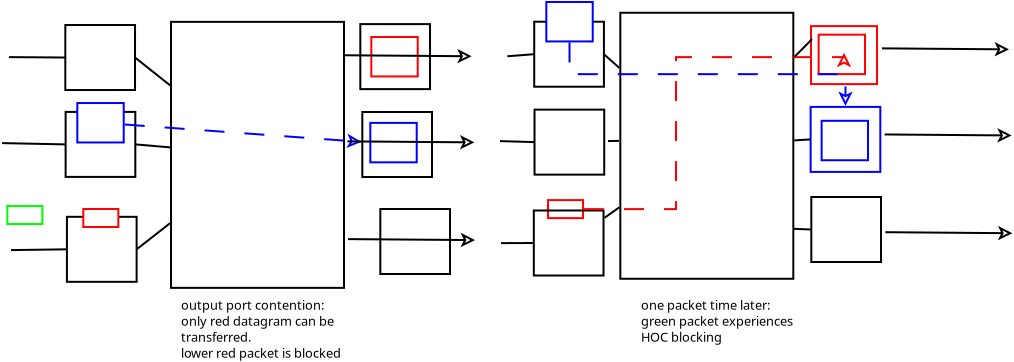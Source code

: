 <?xml version="1.0" encoding="UTF-8"?>
<dia:diagram xmlns:dia="http://www.lysator.liu.se/~alla/dia/">
  <dia:layer name="Background" visible="true" connectable="true" active="true">
    <dia:object type="Standard - Box" version="0" id="O0">
      <dia:attribute name="obj_pos">
        <dia:point val="21.6,7.1"/>
      </dia:attribute>
      <dia:attribute name="obj_bb">
        <dia:rectangle val="21.55,7.05;30.3,20.45"/>
      </dia:attribute>
      <dia:attribute name="elem_corner">
        <dia:point val="21.6,7.1"/>
      </dia:attribute>
      <dia:attribute name="elem_width">
        <dia:real val="8.65"/>
      </dia:attribute>
      <dia:attribute name="elem_height">
        <dia:real val="13.3"/>
      </dia:attribute>
      <dia:attribute name="show_background">
        <dia:boolean val="true"/>
      </dia:attribute>
    </dia:object>
    <dia:object type="Standard - Box" version="0" id="O1">
      <dia:attribute name="obj_pos">
        <dia:point val="44.065,6.645"/>
      </dia:attribute>
      <dia:attribute name="obj_bb">
        <dia:rectangle val="44.015,6.595;52.765,19.995"/>
      </dia:attribute>
      <dia:attribute name="elem_corner">
        <dia:point val="44.065,6.645"/>
      </dia:attribute>
      <dia:attribute name="elem_width">
        <dia:real val="8.65"/>
      </dia:attribute>
      <dia:attribute name="elem_height">
        <dia:real val="13.3"/>
      </dia:attribute>
      <dia:attribute name="show_background">
        <dia:boolean val="true"/>
      </dia:attribute>
    </dia:object>
    <dia:object type="Standard - Box" version="0" id="O2">
      <dia:attribute name="obj_pos">
        <dia:point val="53.98,7.74"/>
      </dia:attribute>
      <dia:attribute name="obj_bb">
        <dia:rectangle val="53.93,7.69;56.35,9.762"/>
      </dia:attribute>
      <dia:attribute name="elem_corner">
        <dia:point val="53.98,7.74"/>
      </dia:attribute>
      <dia:attribute name="elem_width">
        <dia:real val="2.32"/>
      </dia:attribute>
      <dia:attribute name="elem_height">
        <dia:real val="1.972"/>
      </dia:attribute>
      <dia:attribute name="border_color">
        <dia:color val="#ff0000ff"/>
      </dia:attribute>
      <dia:attribute name="show_background">
        <dia:boolean val="true"/>
      </dia:attribute>
    </dia:object>
    <dia:object type="Standard - Box" version="0" id="O3">
      <dia:attribute name="obj_pos">
        <dia:point val="40.45,16.012"/>
      </dia:attribute>
      <dia:attribute name="obj_bb">
        <dia:rectangle val="40.4,15.963;42.25,16.962"/>
      </dia:attribute>
      <dia:attribute name="elem_corner">
        <dia:point val="40.45,16.012"/>
      </dia:attribute>
      <dia:attribute name="elem_width">
        <dia:real val="1.75"/>
      </dia:attribute>
      <dia:attribute name="elem_height">
        <dia:real val="0.9"/>
      </dia:attribute>
      <dia:attribute name="border_color">
        <dia:color val="#ff0000ff"/>
      </dia:attribute>
      <dia:attribute name="show_background">
        <dia:boolean val="true"/>
      </dia:attribute>
    </dia:object>
    <dia:object type="Standard - Box" version="0" id="O4">
      <dia:attribute name="obj_pos">
        <dia:point val="31.615,7.857"/>
      </dia:attribute>
      <dia:attribute name="obj_bb">
        <dia:rectangle val="31.565,7.808;33.985,9.88"/>
      </dia:attribute>
      <dia:attribute name="elem_corner">
        <dia:point val="31.615,7.857"/>
      </dia:attribute>
      <dia:attribute name="elem_width">
        <dia:real val="2.32"/>
      </dia:attribute>
      <dia:attribute name="elem_height">
        <dia:real val="1.972"/>
      </dia:attribute>
      <dia:attribute name="border_color">
        <dia:color val="#ff0000ff"/>
      </dia:attribute>
      <dia:attribute name="show_background">
        <dia:boolean val="true"/>
      </dia:attribute>
    </dia:object>
    <dia:object type="Standard - Box" version="0" id="O5">
      <dia:attribute name="obj_pos">
        <dia:point val="53.6,7.312"/>
      </dia:attribute>
      <dia:attribute name="obj_bb">
        <dia:rectangle val="53.55,7.263;56.95,10.262"/>
      </dia:attribute>
      <dia:attribute name="elem_corner">
        <dia:point val="53.6,7.312"/>
      </dia:attribute>
      <dia:attribute name="elem_width">
        <dia:real val="3.3"/>
      </dia:attribute>
      <dia:attribute name="elem_height">
        <dia:real val="2.9"/>
      </dia:attribute>
      <dia:attribute name="border_color">
        <dia:color val="#ff0000ff"/>
      </dia:attribute>
      <dia:attribute name="show_background">
        <dia:boolean val="false"/>
      </dia:attribute>
    </dia:object>
    <dia:object type="Standard - Box" version="0" id="O6">
      <dia:attribute name="obj_pos">
        <dia:point val="31.065,7.213"/>
      </dia:attribute>
      <dia:attribute name="obj_bb">
        <dia:rectangle val="31.015,7.162;34.6,10.512"/>
      </dia:attribute>
      <dia:attribute name="elem_corner">
        <dia:point val="31.065,7.213"/>
      </dia:attribute>
      <dia:attribute name="elem_width">
        <dia:real val="3.485"/>
      </dia:attribute>
      <dia:attribute name="elem_height">
        <dia:real val="3.25"/>
      </dia:attribute>
      <dia:attribute name="show_background">
        <dia:boolean val="false"/>
      </dia:attribute>
    </dia:object>
    <dia:object type="Standard - Box" version="0" id="O7">
      <dia:attribute name="obj_pos">
        <dia:point val="31.565,12.152"/>
      </dia:attribute>
      <dia:attribute name="obj_bb">
        <dia:rectangle val="31.515,12.102;33.935,14.175"/>
      </dia:attribute>
      <dia:attribute name="elem_corner">
        <dia:point val="31.565,12.152"/>
      </dia:attribute>
      <dia:attribute name="elem_width">
        <dia:real val="2.32"/>
      </dia:attribute>
      <dia:attribute name="elem_height">
        <dia:real val="1.972"/>
      </dia:attribute>
      <dia:attribute name="border_color">
        <dia:color val="#0000ffff"/>
      </dia:attribute>
      <dia:attribute name="show_background">
        <dia:boolean val="true"/>
      </dia:attribute>
    </dia:object>
    <dia:object type="Standard - Box" version="0" id="O8">
      <dia:attribute name="obj_pos">
        <dia:point val="31.165,11.607"/>
      </dia:attribute>
      <dia:attribute name="obj_bb">
        <dia:rectangle val="31.115,11.557;34.7,14.908"/>
      </dia:attribute>
      <dia:attribute name="elem_corner">
        <dia:point val="31.165,11.607"/>
      </dia:attribute>
      <dia:attribute name="elem_width">
        <dia:real val="3.485"/>
      </dia:attribute>
      <dia:attribute name="elem_height">
        <dia:real val="3.25"/>
      </dia:attribute>
      <dia:attribute name="show_background">
        <dia:boolean val="false"/>
      </dia:attribute>
    </dia:object>
    <dia:object type="Standard - Box" version="0" id="O9">
      <dia:attribute name="obj_pos">
        <dia:point val="54.13,12.047"/>
      </dia:attribute>
      <dia:attribute name="obj_bb">
        <dia:rectangle val="54.08,11.998;56.5,14.07"/>
      </dia:attribute>
      <dia:attribute name="elem_corner">
        <dia:point val="54.13,12.047"/>
      </dia:attribute>
      <dia:attribute name="elem_width">
        <dia:real val="2.32"/>
      </dia:attribute>
      <dia:attribute name="elem_height">
        <dia:real val="1.972"/>
      </dia:attribute>
      <dia:attribute name="border_color">
        <dia:color val="#0000ffff"/>
      </dia:attribute>
      <dia:attribute name="show_background">
        <dia:boolean val="true"/>
      </dia:attribute>
    </dia:object>
    <dia:object type="Standard - Box" version="0" id="O10">
      <dia:attribute name="obj_pos">
        <dia:point val="53.58,11.352"/>
      </dia:attribute>
      <dia:attribute name="obj_bb">
        <dia:rectangle val="53.53,11.303;57.115,14.652"/>
      </dia:attribute>
      <dia:attribute name="elem_corner">
        <dia:point val="53.58,11.352"/>
      </dia:attribute>
      <dia:attribute name="elem_width">
        <dia:real val="3.485"/>
      </dia:attribute>
      <dia:attribute name="elem_height">
        <dia:real val="3.25"/>
      </dia:attribute>
      <dia:attribute name="border_color">
        <dia:color val="#0000ffff"/>
      </dia:attribute>
      <dia:attribute name="show_background">
        <dia:boolean val="false"/>
      </dia:attribute>
    </dia:object>
    <dia:object type="Standard - Box" version="0" id="O11">
      <dia:attribute name="obj_pos">
        <dia:point val="32.065,16.457"/>
      </dia:attribute>
      <dia:attribute name="obj_bb">
        <dia:rectangle val="32.015,16.407;35.6,19.758"/>
      </dia:attribute>
      <dia:attribute name="elem_corner">
        <dia:point val="32.065,16.457"/>
      </dia:attribute>
      <dia:attribute name="elem_width">
        <dia:real val="3.485"/>
      </dia:attribute>
      <dia:attribute name="elem_height">
        <dia:real val="3.25"/>
      </dia:attribute>
      <dia:attribute name="show_background">
        <dia:boolean val="false"/>
      </dia:attribute>
    </dia:object>
    <dia:object type="Standard - Box" version="0" id="O12">
      <dia:attribute name="obj_pos">
        <dia:point val="53.615,15.857"/>
      </dia:attribute>
      <dia:attribute name="obj_bb">
        <dia:rectangle val="53.565,15.807;57.15,19.157"/>
      </dia:attribute>
      <dia:attribute name="elem_corner">
        <dia:point val="53.615,15.857"/>
      </dia:attribute>
      <dia:attribute name="elem_width">
        <dia:real val="3.485"/>
      </dia:attribute>
      <dia:attribute name="elem_height">
        <dia:real val="3.25"/>
      </dia:attribute>
      <dia:attribute name="show_background">
        <dia:boolean val="false"/>
      </dia:attribute>
    </dia:object>
    <dia:object type="Standard - Box" version="0" id="O13">
      <dia:attribute name="obj_pos">
        <dia:point val="16.315,7.258"/>
      </dia:attribute>
      <dia:attribute name="obj_bb">
        <dia:rectangle val="16.265,7.207;19.85,10.557"/>
      </dia:attribute>
      <dia:attribute name="elem_corner">
        <dia:point val="16.315,7.258"/>
      </dia:attribute>
      <dia:attribute name="elem_width">
        <dia:real val="3.485"/>
      </dia:attribute>
      <dia:attribute name="elem_height">
        <dia:real val="3.25"/>
      </dia:attribute>
      <dia:attribute name="show_background">
        <dia:boolean val="false"/>
      </dia:attribute>
    </dia:object>
    <dia:object type="Standard - Box" version="0" id="O14">
      <dia:attribute name="obj_pos">
        <dia:point val="16.33,11.602"/>
      </dia:attribute>
      <dia:attribute name="obj_bb">
        <dia:rectangle val="16.28,11.553;19.865,14.902"/>
      </dia:attribute>
      <dia:attribute name="elem_corner">
        <dia:point val="16.33,11.602"/>
      </dia:attribute>
      <dia:attribute name="elem_width">
        <dia:real val="3.485"/>
      </dia:attribute>
      <dia:attribute name="elem_height">
        <dia:real val="3.25"/>
      </dia:attribute>
      <dia:attribute name="show_background">
        <dia:boolean val="false"/>
      </dia:attribute>
    </dia:object>
    <dia:object type="Standard - Box" version="0" id="O15">
      <dia:attribute name="obj_pos">
        <dia:point val="16.395,16.848"/>
      </dia:attribute>
      <dia:attribute name="obj_bb">
        <dia:rectangle val="16.345,16.797;19.93,20.148"/>
      </dia:attribute>
      <dia:attribute name="elem_corner">
        <dia:point val="16.395,16.848"/>
      </dia:attribute>
      <dia:attribute name="elem_width">
        <dia:real val="3.485"/>
      </dia:attribute>
      <dia:attribute name="elem_height">
        <dia:real val="3.25"/>
      </dia:attribute>
      <dia:attribute name="show_background">
        <dia:boolean val="false"/>
      </dia:attribute>
    </dia:object>
    <dia:object type="Standard - Box" version="0" id="O16">
      <dia:attribute name="obj_pos">
        <dia:point val="39.76,7.093"/>
      </dia:attribute>
      <dia:attribute name="obj_bb">
        <dia:rectangle val="39.71,7.043;43.295,10.393"/>
      </dia:attribute>
      <dia:attribute name="elem_corner">
        <dia:point val="39.76,7.093"/>
      </dia:attribute>
      <dia:attribute name="elem_width">
        <dia:real val="3.485"/>
      </dia:attribute>
      <dia:attribute name="elem_height">
        <dia:real val="3.25"/>
      </dia:attribute>
      <dia:attribute name="show_background">
        <dia:boolean val="false"/>
      </dia:attribute>
    </dia:object>
    <dia:object type="Standard - Box" version="0" id="O17">
      <dia:attribute name="obj_pos">
        <dia:point val="39.775,11.488"/>
      </dia:attribute>
      <dia:attribute name="obj_bb">
        <dia:rectangle val="39.725,11.438;43.31,14.787"/>
      </dia:attribute>
      <dia:attribute name="elem_corner">
        <dia:point val="39.775,11.488"/>
      </dia:attribute>
      <dia:attribute name="elem_width">
        <dia:real val="3.485"/>
      </dia:attribute>
      <dia:attribute name="elem_height">
        <dia:real val="3.25"/>
      </dia:attribute>
      <dia:attribute name="show_background">
        <dia:boolean val="false"/>
      </dia:attribute>
    </dia:object>
    <dia:object type="Standard - Box" version="0" id="O18">
      <dia:attribute name="obj_pos">
        <dia:point val="39.74,16.532"/>
      </dia:attribute>
      <dia:attribute name="obj_bb">
        <dia:rectangle val="39.69,16.483;43.275,19.832"/>
      </dia:attribute>
      <dia:attribute name="elem_corner">
        <dia:point val="39.74,16.532"/>
      </dia:attribute>
      <dia:attribute name="elem_width">
        <dia:real val="3.485"/>
      </dia:attribute>
      <dia:attribute name="elem_height">
        <dia:real val="3.25"/>
      </dia:attribute>
      <dia:attribute name="show_background">
        <dia:boolean val="false"/>
      </dia:attribute>
    </dia:object>
    <dia:object type="Standard - Line" version="0" id="O19">
      <dia:attribute name="obj_pos">
        <dia:point val="13.15,13.162"/>
      </dia:attribute>
      <dia:attribute name="obj_bb">
        <dia:rectangle val="13.099,13.111;16.381,13.278"/>
      </dia:attribute>
      <dia:attribute name="conn_endpoints">
        <dia:point val="13.15,13.162"/>
        <dia:point val="16.33,13.227"/>
      </dia:attribute>
      <dia:attribute name="numcp">
        <dia:int val="1"/>
      </dia:attribute>
      <dia:connections>
        <dia:connection handle="1" to="O14" connection="3"/>
      </dia:connections>
    </dia:object>
    <dia:object type="Standard - Line" version="0" id="O20">
      <dia:attribute name="obj_pos">
        <dia:point val="13.5,8.863"/>
      </dia:attribute>
      <dia:attribute name="obj_bb">
        <dia:rectangle val="13.45,8.812;16.365,8.933"/>
      </dia:attribute>
      <dia:attribute name="conn_endpoints">
        <dia:point val="13.5,8.863"/>
        <dia:point val="16.315,8.883"/>
      </dia:attribute>
      <dia:attribute name="numcp">
        <dia:int val="1"/>
      </dia:attribute>
      <dia:connections>
        <dia:connection handle="1" to="O13" connection="3"/>
      </dia:connections>
    </dia:object>
    <dia:object type="Standard - Line" version="0" id="O21">
      <dia:attribute name="obj_pos">
        <dia:point val="13.6,18.512"/>
      </dia:attribute>
      <dia:attribute name="obj_bb">
        <dia:rectangle val="13.549,18.422;16.446,18.563"/>
      </dia:attribute>
      <dia:attribute name="conn_endpoints">
        <dia:point val="13.6,18.512"/>
        <dia:point val="16.395,18.473"/>
      </dia:attribute>
      <dia:attribute name="numcp">
        <dia:int val="1"/>
      </dia:attribute>
      <dia:connections>
        <dia:connection handle="1" to="O15" connection="3"/>
      </dia:connections>
    </dia:object>
    <dia:object type="Standard - Line" version="0" id="O22">
      <dia:attribute name="obj_pos">
        <dia:point val="19.815,13.227"/>
      </dia:attribute>
      <dia:attribute name="obj_bb">
        <dia:rectangle val="19.761,13.173;21.605,13.43"/>
      </dia:attribute>
      <dia:attribute name="conn_endpoints">
        <dia:point val="19.815,13.227"/>
        <dia:point val="21.551,13.376"/>
      </dia:attribute>
      <dia:attribute name="numcp">
        <dia:int val="1"/>
      </dia:attribute>
      <dia:connections>
        <dia:connection handle="0" to="O14" connection="4"/>
        <dia:connection handle="1" to="O0" connection="8"/>
      </dia:connections>
    </dia:object>
    <dia:object type="Standard - Line" version="0" id="O23">
      <dia:attribute name="obj_pos">
        <dia:point val="19.8,8.883"/>
      </dia:attribute>
      <dia:attribute name="obj_bb">
        <dia:rectangle val="19.73,8.812;21.621,10.344"/>
      </dia:attribute>
      <dia:attribute name="conn_endpoints">
        <dia:point val="19.8,8.883"/>
        <dia:point val="21.551,10.274"/>
      </dia:attribute>
      <dia:attribute name="numcp">
        <dia:int val="1"/>
      </dia:attribute>
      <dia:connections>
        <dia:connection handle="0" to="O13" connection="4"/>
        <dia:connection handle="1" to="O0" connection="8"/>
      </dia:connections>
    </dia:object>
    <dia:object type="Standard - Line" version="0" id="O24">
      <dia:attribute name="obj_pos">
        <dia:point val="19.88,18.473"/>
      </dia:attribute>
      <dia:attribute name="obj_bb">
        <dia:rectangle val="19.81,17.098;21.62,18.543"/>
      </dia:attribute>
      <dia:attribute name="conn_endpoints">
        <dia:point val="19.88,18.473"/>
        <dia:point val="21.55,17.168"/>
      </dia:attribute>
      <dia:attribute name="numcp">
        <dia:int val="1"/>
      </dia:attribute>
      <dia:connections>
        <dia:connection handle="0" to="O15" connection="4"/>
        <dia:connection handle="1" to="O0" connection="8"/>
      </dia:connections>
    </dia:object>
    <dia:object type="Standard - Box" version="0" id="O25">
      <dia:attribute name="obj_pos">
        <dia:point val="16.915,11.158"/>
      </dia:attribute>
      <dia:attribute name="obj_bb">
        <dia:rectangle val="16.865,11.107;19.285,13.18"/>
      </dia:attribute>
      <dia:attribute name="elem_corner">
        <dia:point val="16.915,11.158"/>
      </dia:attribute>
      <dia:attribute name="elem_width">
        <dia:real val="2.32"/>
      </dia:attribute>
      <dia:attribute name="elem_height">
        <dia:real val="1.972"/>
      </dia:attribute>
      <dia:attribute name="border_color">
        <dia:color val="#0000ffff"/>
      </dia:attribute>
      <dia:attribute name="show_background">
        <dia:boolean val="true"/>
      </dia:attribute>
    </dia:object>
    <dia:object type="Standard - Line" version="0" id="O26">
      <dia:attribute name="obj_pos">
        <dia:point val="19.285,12.233"/>
      </dia:attribute>
      <dia:attribute name="obj_bb">
        <dia:rectangle val="19.231,12.179;31.17,13.409"/>
      </dia:attribute>
      <dia:attribute name="conn_endpoints">
        <dia:point val="19.285,12.233"/>
        <dia:point val="31.117,13.101"/>
      </dia:attribute>
      <dia:attribute name="numcp">
        <dia:int val="1"/>
      </dia:attribute>
      <dia:attribute name="line_color">
        <dia:color val="#0000ffff"/>
      </dia:attribute>
      <dia:attribute name="line_style">
        <dia:enum val="1"/>
      </dia:attribute>
      <dia:attribute name="end_arrow">
        <dia:enum val="23"/>
      </dia:attribute>
      <dia:attribute name="end_arrow_length">
        <dia:real val="0.5"/>
      </dia:attribute>
      <dia:attribute name="end_arrow_width">
        <dia:real val="0.5"/>
      </dia:attribute>
      <dia:connections>
        <dia:connection handle="0" to="O25" connection="8"/>
        <dia:connection handle="1" to="O8" connection="8"/>
      </dia:connections>
    </dia:object>
    <dia:object type="Standard - Box" version="0" id="O27">
      <dia:attribute name="obj_pos">
        <dia:point val="17.215,16.457"/>
      </dia:attribute>
      <dia:attribute name="obj_bb">
        <dia:rectangle val="17.165,16.407;19.015,17.407"/>
      </dia:attribute>
      <dia:attribute name="elem_corner">
        <dia:point val="17.215,16.457"/>
      </dia:attribute>
      <dia:attribute name="elem_width">
        <dia:real val="1.75"/>
      </dia:attribute>
      <dia:attribute name="elem_height">
        <dia:real val="0.9"/>
      </dia:attribute>
      <dia:attribute name="border_color">
        <dia:color val="#ff0000ff"/>
      </dia:attribute>
      <dia:attribute name="show_background">
        <dia:boolean val="true"/>
      </dia:attribute>
    </dia:object>
    <dia:object type="Standard - Box" version="0" id="O28">
      <dia:attribute name="obj_pos">
        <dia:point val="13.415,16.308"/>
      </dia:attribute>
      <dia:attribute name="obj_bb">
        <dia:rectangle val="13.365,16.258;15.215,17.258"/>
      </dia:attribute>
      <dia:attribute name="elem_corner">
        <dia:point val="13.415,16.308"/>
      </dia:attribute>
      <dia:attribute name="elem_width">
        <dia:real val="1.75"/>
      </dia:attribute>
      <dia:attribute name="elem_height">
        <dia:real val="0.9"/>
      </dia:attribute>
      <dia:attribute name="border_color">
        <dia:color val="#00ff00ff"/>
      </dia:attribute>
      <dia:attribute name="show_background">
        <dia:boolean val="true"/>
      </dia:attribute>
    </dia:object>
    <dia:object type="Standard - Line" version="0" id="O29">
      <dia:attribute name="obj_pos">
        <dia:point val="30.45,17.962"/>
      </dia:attribute>
      <dia:attribute name="obj_bb">
        <dia:rectangle val="30.4,17.645;36.85,18.369"/>
      </dia:attribute>
      <dia:attribute name="conn_endpoints">
        <dia:point val="30.45,17.962"/>
        <dia:point val="36.8,18.012"/>
      </dia:attribute>
      <dia:attribute name="numcp">
        <dia:int val="1"/>
      </dia:attribute>
      <dia:attribute name="end_arrow">
        <dia:enum val="23"/>
      </dia:attribute>
      <dia:attribute name="end_arrow_length">
        <dia:real val="0.5"/>
      </dia:attribute>
      <dia:attribute name="end_arrow_width">
        <dia:real val="0.5"/>
      </dia:attribute>
    </dia:object>
    <dia:object type="Standard - Line" version="0" id="O30">
      <dia:attribute name="obj_pos">
        <dia:point val="30.415,13.075"/>
      </dia:attribute>
      <dia:attribute name="obj_bb">
        <dia:rectangle val="30.365,12.758;36.816,13.481"/>
      </dia:attribute>
      <dia:attribute name="conn_endpoints">
        <dia:point val="30.415,13.075"/>
        <dia:point val="36.765,13.125"/>
      </dia:attribute>
      <dia:attribute name="numcp">
        <dia:int val="1"/>
      </dia:attribute>
      <dia:attribute name="end_arrow">
        <dia:enum val="23"/>
      </dia:attribute>
      <dia:attribute name="end_arrow_length">
        <dia:real val="0.5"/>
      </dia:attribute>
      <dia:attribute name="end_arrow_width">
        <dia:real val="0.5"/>
      </dia:attribute>
    </dia:object>
    <dia:object type="Standard - Line" version="0" id="O31">
      <dia:attribute name="obj_pos">
        <dia:point val="30.28,8.77"/>
      </dia:attribute>
      <dia:attribute name="obj_bb">
        <dia:rectangle val="30.23,8.453;36.681,9.176"/>
      </dia:attribute>
      <dia:attribute name="conn_endpoints">
        <dia:point val="30.28,8.77"/>
        <dia:point val="36.63,8.82"/>
      </dia:attribute>
      <dia:attribute name="numcp">
        <dia:int val="1"/>
      </dia:attribute>
      <dia:attribute name="end_arrow">
        <dia:enum val="23"/>
      </dia:attribute>
      <dia:attribute name="end_arrow_length">
        <dia:real val="0.5"/>
      </dia:attribute>
      <dia:attribute name="end_arrow_width">
        <dia:real val="0.5"/>
      </dia:attribute>
    </dia:object>
    <dia:object type="Standard - Line" version="0" id="O32">
      <dia:attribute name="obj_pos">
        <dia:point val="38.05,13.062"/>
      </dia:attribute>
      <dia:attribute name="obj_bb">
        <dia:rectangle val="37.999,13.011;39.826,13.164"/>
      </dia:attribute>
      <dia:attribute name="conn_endpoints">
        <dia:point val="38.05,13.062"/>
        <dia:point val="39.775,13.113"/>
      </dia:attribute>
      <dia:attribute name="numcp">
        <dia:int val="1"/>
      </dia:attribute>
      <dia:connections>
        <dia:connection handle="1" to="O17" connection="3"/>
      </dia:connections>
    </dia:object>
    <dia:object type="Standard - Line" version="0" id="O33">
      <dia:attribute name="obj_pos">
        <dia:point val="38.416,8.818"/>
      </dia:attribute>
      <dia:attribute name="obj_bb">
        <dia:rectangle val="38.362,8.664;39.814,8.871"/>
      </dia:attribute>
      <dia:attribute name="conn_endpoints">
        <dia:point val="38.416,8.818"/>
        <dia:point val="39.76,8.717"/>
      </dia:attribute>
      <dia:attribute name="numcp">
        <dia:int val="1"/>
      </dia:attribute>
      <dia:connections>
        <dia:connection handle="1" to="O16" connection="3"/>
      </dia:connections>
    </dia:object>
    <dia:object type="Standard - Line" version="0" id="O34">
      <dia:attribute name="obj_pos">
        <dia:point val="38.1,18.163"/>
      </dia:attribute>
      <dia:attribute name="obj_bb">
        <dia:rectangle val="38.05,18.107;39.79,18.213"/>
      </dia:attribute>
      <dia:attribute name="conn_endpoints">
        <dia:point val="38.1,18.163"/>
        <dia:point val="39.74,18.157"/>
      </dia:attribute>
      <dia:attribute name="numcp">
        <dia:int val="1"/>
      </dia:attribute>
      <dia:connections>
        <dia:connection handle="1" to="O18" connection="3"/>
      </dia:connections>
    </dia:object>
    <dia:object type="Standard - Line" version="0" id="O35">
      <dia:attribute name="obj_pos">
        <dia:point val="57.316,17.617"/>
      </dia:attribute>
      <dia:attribute name="obj_bb">
        <dia:rectangle val="57.266,17.3;63.716,18.024"/>
      </dia:attribute>
      <dia:attribute name="conn_endpoints">
        <dia:point val="57.316,17.617"/>
        <dia:point val="63.666,17.668"/>
      </dia:attribute>
      <dia:attribute name="numcp">
        <dia:int val="1"/>
      </dia:attribute>
      <dia:attribute name="end_arrow">
        <dia:enum val="23"/>
      </dia:attribute>
      <dia:attribute name="end_arrow_length">
        <dia:real val="0.5"/>
      </dia:attribute>
      <dia:attribute name="end_arrow_width">
        <dia:real val="0.5"/>
      </dia:attribute>
    </dia:object>
    <dia:object type="Standard - Line" version="0" id="O36">
      <dia:attribute name="obj_pos">
        <dia:point val="57.281,12.73"/>
      </dia:attribute>
      <dia:attribute name="obj_bb">
        <dia:rectangle val="57.231,12.412;63.682,13.136"/>
      </dia:attribute>
      <dia:attribute name="conn_endpoints">
        <dia:point val="57.281,12.73"/>
        <dia:point val="63.631,12.78"/>
      </dia:attribute>
      <dia:attribute name="numcp">
        <dia:int val="1"/>
      </dia:attribute>
      <dia:attribute name="end_arrow">
        <dia:enum val="23"/>
      </dia:attribute>
      <dia:attribute name="end_arrow_length">
        <dia:real val="0.5"/>
      </dia:attribute>
      <dia:attribute name="end_arrow_width">
        <dia:real val="0.5"/>
      </dia:attribute>
    </dia:object>
    <dia:object type="Standard - Line" version="0" id="O37">
      <dia:attribute name="obj_pos">
        <dia:point val="57.146,8.425"/>
      </dia:attribute>
      <dia:attribute name="obj_bb">
        <dia:rectangle val="57.096,8.107;63.547,8.831"/>
      </dia:attribute>
      <dia:attribute name="conn_endpoints">
        <dia:point val="57.146,8.425"/>
        <dia:point val="63.496,8.475"/>
      </dia:attribute>
      <dia:attribute name="numcp">
        <dia:int val="1"/>
      </dia:attribute>
      <dia:attribute name="end_arrow">
        <dia:enum val="23"/>
      </dia:attribute>
      <dia:attribute name="end_arrow_length">
        <dia:real val="0.5"/>
      </dia:attribute>
      <dia:attribute name="end_arrow_width">
        <dia:real val="0.5"/>
      </dia:attribute>
    </dia:object>
    <dia:object type="Standard - Box" version="0" id="O38">
      <dia:attribute name="obj_pos">
        <dia:point val="40.365,6.107"/>
      </dia:attribute>
      <dia:attribute name="obj_bb">
        <dia:rectangle val="40.315,6.058;42.735,8.13"/>
      </dia:attribute>
      <dia:attribute name="elem_corner">
        <dia:point val="40.365,6.107"/>
      </dia:attribute>
      <dia:attribute name="elem_width">
        <dia:real val="2.32"/>
      </dia:attribute>
      <dia:attribute name="elem_height">
        <dia:real val="1.972"/>
      </dia:attribute>
      <dia:attribute name="border_color">
        <dia:color val="#0000ffff"/>
      </dia:attribute>
      <dia:attribute name="show_background">
        <dia:boolean val="true"/>
      </dia:attribute>
    </dia:object>
    <dia:object type="Standard - ZigZagLine" version="1" id="O39">
      <dia:attribute name="obj_pos">
        <dia:point val="42.249,16.462"/>
      </dia:attribute>
      <dia:attribute name="obj_bb">
        <dia:rectangle val="42.199,8.651;55.612,16.512"/>
      </dia:attribute>
      <dia:attribute name="orth_points">
        <dia:point val="42.249,16.462"/>
        <dia:point val="46.85,16.462"/>
        <dia:point val="46.85,8.863"/>
        <dia:point val="55.25,8.863"/>
        <dia:point val="55.25,8.762"/>
      </dia:attribute>
      <dia:attribute name="orth_orient">
        <dia:enum val="0"/>
        <dia:enum val="1"/>
        <dia:enum val="0"/>
        <dia:enum val="1"/>
      </dia:attribute>
      <dia:attribute name="autorouting">
        <dia:boolean val="false"/>
      </dia:attribute>
      <dia:attribute name="line_color">
        <dia:color val="#ff0000ff"/>
      </dia:attribute>
      <dia:attribute name="line_style">
        <dia:enum val="1"/>
      </dia:attribute>
      <dia:attribute name="end_arrow">
        <dia:enum val="23"/>
      </dia:attribute>
      <dia:attribute name="end_arrow_length">
        <dia:real val="0.5"/>
      </dia:attribute>
      <dia:attribute name="end_arrow_width">
        <dia:real val="0.5"/>
      </dia:attribute>
      <dia:connections>
        <dia:connection handle="0" to="O3" connection="8"/>
        <dia:connection handle="1" to="O5" connection="8"/>
      </dia:connections>
    </dia:object>
    <dia:object type="Standard - ZigZagLine" version="1" id="O40">
      <dia:attribute name="obj_pos">
        <dia:point val="41.525,8.13"/>
      </dia:attribute>
      <dia:attribute name="obj_bb">
        <dia:rectangle val="41.475,8.08;55.684,11.352"/>
      </dia:attribute>
      <dia:attribute name="orth_points">
        <dia:point val="41.525,8.13"/>
        <dia:point val="41.525,9.716"/>
        <dia:point val="55.322,9.716"/>
        <dia:point val="55.322,11.302"/>
      </dia:attribute>
      <dia:attribute name="orth_orient">
        <dia:enum val="1"/>
        <dia:enum val="0"/>
        <dia:enum val="1"/>
      </dia:attribute>
      <dia:attribute name="autorouting">
        <dia:boolean val="true"/>
      </dia:attribute>
      <dia:attribute name="line_color">
        <dia:color val="#0000ffff"/>
      </dia:attribute>
      <dia:attribute name="line_style">
        <dia:enum val="1"/>
      </dia:attribute>
      <dia:attribute name="end_arrow">
        <dia:enum val="23"/>
      </dia:attribute>
      <dia:attribute name="end_arrow_length">
        <dia:real val="0.5"/>
      </dia:attribute>
      <dia:attribute name="end_arrow_width">
        <dia:real val="0.5"/>
      </dia:attribute>
      <dia:connections>
        <dia:connection handle="0" to="O38" connection="8"/>
        <dia:connection handle="1" to="O10" connection="8"/>
      </dia:connections>
    </dia:object>
    <dia:object type="Standard - Line" version="0" id="O41">
      <dia:attribute name="obj_pos">
        <dia:point val="43.45,13.06"/>
      </dia:attribute>
      <dia:attribute name="obj_bb">
        <dia:rectangle val="43.399,12.999;44.051,13.111"/>
      </dia:attribute>
      <dia:attribute name="conn_endpoints">
        <dia:point val="43.45,13.06"/>
        <dia:point val="44,13.05"/>
      </dia:attribute>
      <dia:attribute name="numcp">
        <dia:int val="1"/>
      </dia:attribute>
    </dia:object>
    <dia:object type="Standard - Line" version="0" id="O42">
      <dia:attribute name="obj_pos">
        <dia:point val="43.245,8.717"/>
      </dia:attribute>
      <dia:attribute name="obj_bb">
        <dia:rectangle val="43.174,8.647;44.086,9.474"/>
      </dia:attribute>
      <dia:attribute name="conn_endpoints">
        <dia:point val="43.245,8.717"/>
        <dia:point val="44.016,9.403"/>
      </dia:attribute>
      <dia:attribute name="numcp">
        <dia:int val="1"/>
      </dia:attribute>
      <dia:connections>
        <dia:connection handle="0" to="O16" connection="4"/>
        <dia:connection handle="1" to="O1" connection="8"/>
      </dia:connections>
    </dia:object>
    <dia:object type="Standard - Line" version="0" id="O43">
      <dia:attribute name="obj_pos">
        <dia:point val="43.274,16.896"/>
      </dia:attribute>
      <dia:attribute name="obj_bb">
        <dia:rectangle val="43.205,16.305;44.085,16.966"/>
      </dia:attribute>
      <dia:attribute name="conn_endpoints">
        <dia:point val="43.274,16.896"/>
        <dia:point val="44.015,16.375"/>
      </dia:attribute>
      <dia:attribute name="numcp">
        <dia:int val="1"/>
      </dia:attribute>
      <dia:connections>
        <dia:connection handle="0" to="O18" connection="8"/>
        <dia:connection handle="1" to="O1" connection="8"/>
      </dia:connections>
    </dia:object>
    <dia:object type="Standard - Line" version="0" id="O44">
      <dia:attribute name="obj_pos">
        <dia:point val="52.765,8.86"/>
      </dia:attribute>
      <dia:attribute name="obj_bb">
        <dia:rectangle val="52.694,7.892;53.721,8.931"/>
      </dia:attribute>
      <dia:attribute name="conn_endpoints">
        <dia:point val="52.765,8.86"/>
        <dia:point val="53.65,7.963"/>
      </dia:attribute>
      <dia:attribute name="numcp">
        <dia:int val="1"/>
      </dia:attribute>
      <dia:connections>
        <dia:connection handle="0" to="O1" connection="8"/>
      </dia:connections>
    </dia:object>
    <dia:object type="Standard - Line" version="0" id="O45">
      <dia:attribute name="obj_pos">
        <dia:point val="52.765,13.027"/>
      </dia:attribute>
      <dia:attribute name="obj_bb">
        <dia:rectangle val="52.712,12.925;53.633,13.08"/>
      </dia:attribute>
      <dia:attribute name="conn_endpoints">
        <dia:point val="52.765,13.027"/>
        <dia:point val="53.58,12.977"/>
      </dia:attribute>
      <dia:attribute name="numcp">
        <dia:int val="1"/>
      </dia:attribute>
      <dia:connections>
        <dia:connection handle="0" to="O1" connection="8"/>
        <dia:connection handle="1" to="O10" connection="3"/>
      </dia:connections>
    </dia:object>
    <dia:object type="Standard - Line" version="0" id="O46">
      <dia:attribute name="obj_pos">
        <dia:point val="52.718,17.448"/>
      </dia:attribute>
      <dia:attribute name="obj_bb">
        <dia:rectangle val="52.666,17.396;53.667,17.534"/>
      </dia:attribute>
      <dia:attribute name="conn_endpoints">
        <dia:point val="52.718,17.448"/>
        <dia:point val="53.615,17.483"/>
      </dia:attribute>
      <dia:attribute name="numcp">
        <dia:int val="1"/>
      </dia:attribute>
      <dia:connections>
        <dia:connection handle="1" to="O12" connection="3"/>
      </dia:connections>
    </dia:object>
    <dia:object type="Standard - Text" version="1" id="O47">
      <dia:attribute name="obj_pos">
        <dia:point val="22.1,21.5"/>
      </dia:attribute>
      <dia:attribute name="obj_bb">
        <dia:rectangle val="22.1,20.906;30.832,24.051"/>
      </dia:attribute>
      <dia:attribute name="text">
        <dia:composite type="text">
          <dia:attribute name="string">
            <dia:string>#output port contention:
only red datagram can be 
transferred. 
lower red packet is blocked#</dia:string>
          </dia:attribute>
          <dia:attribute name="font">
            <dia:font family="sans" style="0" name="Helvetica"/>
          </dia:attribute>
          <dia:attribute name="height">
            <dia:real val="0.8"/>
          </dia:attribute>
          <dia:attribute name="pos">
            <dia:point val="22.1,21.5"/>
          </dia:attribute>
          <dia:attribute name="color">
            <dia:color val="#000000ff"/>
          </dia:attribute>
          <dia:attribute name="alignment">
            <dia:enum val="0"/>
          </dia:attribute>
        </dia:composite>
      </dia:attribute>
      <dia:attribute name="valign">
        <dia:enum val="3"/>
      </dia:attribute>
    </dia:object>
    <dia:object type="Standard - Text" version="1" id="O48">
      <dia:attribute name="obj_pos">
        <dia:point val="45.1,21.5"/>
      </dia:attribute>
      <dia:attribute name="obj_bb">
        <dia:rectangle val="45.1,20.906;53.568,23.251"/>
      </dia:attribute>
      <dia:attribute name="text">
        <dia:composite type="text">
          <dia:attribute name="string">
            <dia:string>#one packet time later: 
green packet experiences 
HOC blocking#</dia:string>
          </dia:attribute>
          <dia:attribute name="font">
            <dia:font family="sans" style="0" name="Helvetica"/>
          </dia:attribute>
          <dia:attribute name="height">
            <dia:real val="0.8"/>
          </dia:attribute>
          <dia:attribute name="pos">
            <dia:point val="45.1,21.5"/>
          </dia:attribute>
          <dia:attribute name="color">
            <dia:color val="#000000ff"/>
          </dia:attribute>
          <dia:attribute name="alignment">
            <dia:enum val="0"/>
          </dia:attribute>
        </dia:composite>
      </dia:attribute>
      <dia:attribute name="valign">
        <dia:enum val="3"/>
      </dia:attribute>
    </dia:object>
  </dia:layer>
</dia:diagram>
